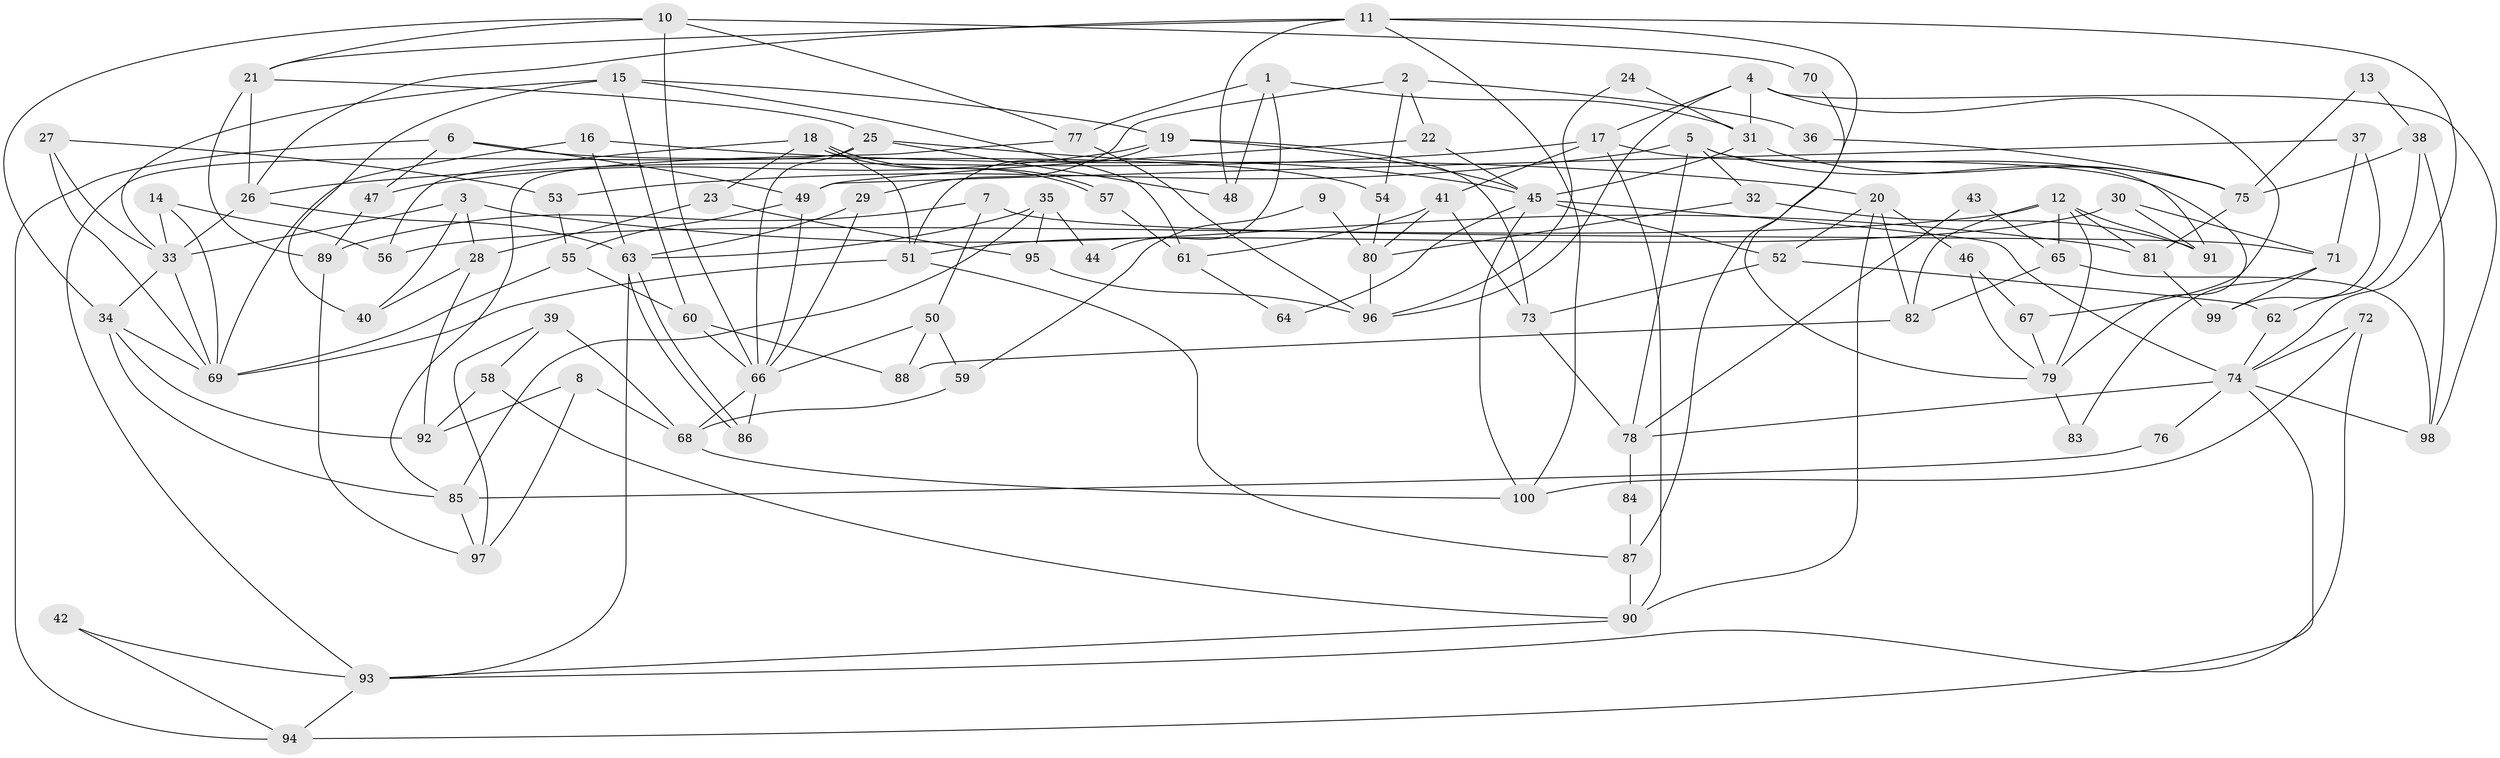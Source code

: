 // Generated by graph-tools (version 1.1) at 2025/38/02/21/25 10:38:58]
// undirected, 100 vertices, 200 edges
graph export_dot {
graph [start="1"]
  node [color=gray90,style=filled];
  1;
  2;
  3;
  4;
  5;
  6;
  7;
  8;
  9;
  10;
  11;
  12;
  13;
  14;
  15;
  16;
  17;
  18;
  19;
  20;
  21;
  22;
  23;
  24;
  25;
  26;
  27;
  28;
  29;
  30;
  31;
  32;
  33;
  34;
  35;
  36;
  37;
  38;
  39;
  40;
  41;
  42;
  43;
  44;
  45;
  46;
  47;
  48;
  49;
  50;
  51;
  52;
  53;
  54;
  55;
  56;
  57;
  58;
  59;
  60;
  61;
  62;
  63;
  64;
  65;
  66;
  67;
  68;
  69;
  70;
  71;
  72;
  73;
  74;
  75;
  76;
  77;
  78;
  79;
  80;
  81;
  82;
  83;
  84;
  85;
  86;
  87;
  88;
  89;
  90;
  91;
  92;
  93;
  94;
  95;
  96;
  97;
  98;
  99;
  100;
  1 -- 77;
  1 -- 48;
  1 -- 31;
  1 -- 44;
  2 -- 54;
  2 -- 22;
  2 -- 29;
  2 -- 36;
  3 -- 33;
  3 -- 28;
  3 -- 40;
  3 -- 81;
  4 -- 17;
  4 -- 98;
  4 -- 31;
  4 -- 67;
  4 -- 96;
  5 -- 75;
  5 -- 91;
  5 -- 32;
  5 -- 53;
  5 -- 78;
  6 -- 49;
  6 -- 47;
  6 -- 54;
  6 -- 94;
  7 -- 50;
  7 -- 71;
  7 -- 89;
  8 -- 68;
  8 -- 97;
  8 -- 92;
  9 -- 59;
  9 -- 80;
  10 -- 77;
  10 -- 21;
  10 -- 34;
  10 -- 66;
  10 -- 70;
  11 -- 74;
  11 -- 21;
  11 -- 26;
  11 -- 48;
  11 -- 87;
  11 -- 100;
  12 -- 56;
  12 -- 65;
  12 -- 79;
  12 -- 81;
  12 -- 82;
  12 -- 91;
  13 -- 38;
  13 -- 75;
  14 -- 33;
  14 -- 69;
  14 -- 56;
  15 -- 19;
  15 -- 33;
  15 -- 40;
  15 -- 60;
  15 -- 61;
  16 -- 20;
  16 -- 63;
  16 -- 69;
  17 -- 26;
  17 -- 90;
  17 -- 41;
  17 -- 79;
  18 -- 51;
  18 -- 57;
  18 -- 57;
  18 -- 23;
  18 -- 56;
  19 -- 51;
  19 -- 45;
  19 -- 47;
  19 -- 73;
  20 -- 46;
  20 -- 52;
  20 -- 82;
  20 -- 90;
  21 -- 25;
  21 -- 26;
  21 -- 89;
  22 -- 49;
  22 -- 45;
  23 -- 28;
  23 -- 95;
  24 -- 96;
  24 -- 31;
  25 -- 45;
  25 -- 66;
  25 -- 48;
  25 -- 93;
  26 -- 63;
  26 -- 33;
  27 -- 33;
  27 -- 69;
  27 -- 53;
  28 -- 40;
  28 -- 92;
  29 -- 66;
  29 -- 63;
  30 -- 91;
  30 -- 51;
  30 -- 71;
  31 -- 45;
  31 -- 75;
  32 -- 80;
  32 -- 91;
  33 -- 69;
  33 -- 34;
  34 -- 69;
  34 -- 85;
  34 -- 92;
  35 -- 85;
  35 -- 63;
  35 -- 44;
  35 -- 95;
  36 -- 75;
  37 -- 71;
  37 -- 49;
  37 -- 99;
  38 -- 62;
  38 -- 75;
  38 -- 98;
  39 -- 58;
  39 -- 68;
  39 -- 97;
  41 -- 73;
  41 -- 61;
  41 -- 80;
  42 -- 93;
  42 -- 94;
  43 -- 65;
  43 -- 78;
  45 -- 74;
  45 -- 52;
  45 -- 64;
  45 -- 100;
  46 -- 67;
  46 -- 79;
  47 -- 89;
  49 -- 55;
  49 -- 66;
  50 -- 88;
  50 -- 66;
  50 -- 59;
  51 -- 87;
  51 -- 69;
  52 -- 73;
  52 -- 62;
  53 -- 55;
  54 -- 80;
  55 -- 69;
  55 -- 60;
  57 -- 61;
  58 -- 92;
  58 -- 90;
  59 -- 68;
  60 -- 66;
  60 -- 88;
  61 -- 64;
  62 -- 74;
  63 -- 86;
  63 -- 86;
  63 -- 93;
  65 -- 98;
  65 -- 82;
  66 -- 68;
  66 -- 86;
  67 -- 79;
  68 -- 100;
  70 -- 79;
  71 -- 99;
  71 -- 83;
  72 -- 100;
  72 -- 93;
  72 -- 74;
  73 -- 78;
  74 -- 94;
  74 -- 76;
  74 -- 78;
  74 -- 98;
  75 -- 81;
  76 -- 85;
  77 -- 85;
  77 -- 96;
  78 -- 84;
  79 -- 83;
  80 -- 96;
  81 -- 99;
  82 -- 88;
  84 -- 87;
  85 -- 97;
  87 -- 90;
  89 -- 97;
  90 -- 93;
  93 -- 94;
  95 -- 96;
}
